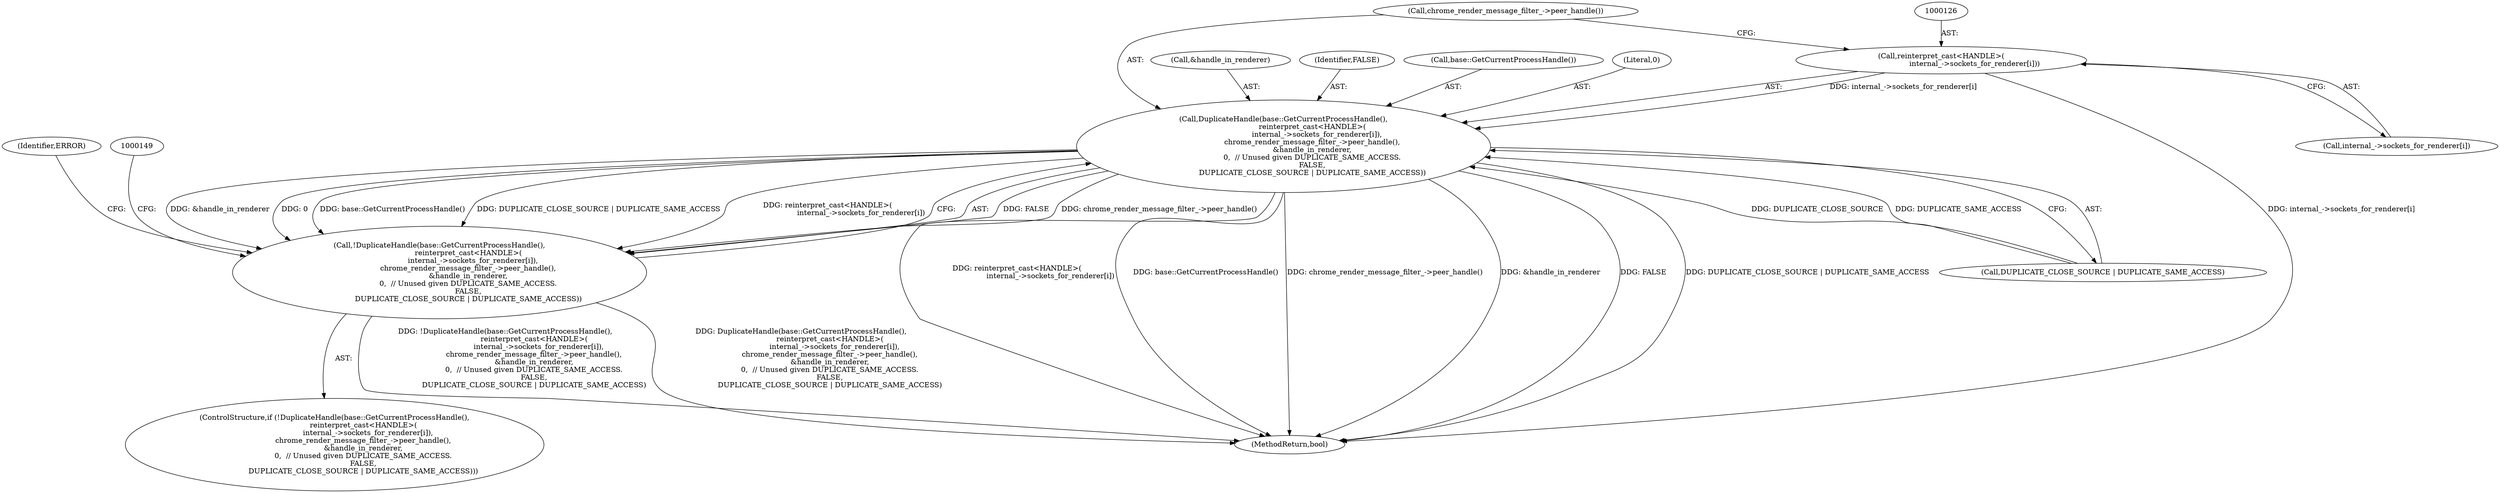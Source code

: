 digraph "0_Chrome_3b0d77670a0613f409110817455d2137576b485a_2@array" {
"1000125" [label="(Call,reinterpret_cast<HANDLE>(\n                             internal_->sockets_for_renderer[i]))"];
"1000123" [label="(Call,DuplicateHandle(base::GetCurrentProcessHandle(),\n                         reinterpret_cast<HANDLE>(\n                             internal_->sockets_for_renderer[i]),\n                         chrome_render_message_filter_->peer_handle(),\n                         &handle_in_renderer,\n                         0,  // Unused given DUPLICATE_SAME_ACCESS.\n                         FALSE,\n                         DUPLICATE_CLOSE_SOURCE | DUPLICATE_SAME_ACCESS))"];
"1000122" [label="(Call,!DuplicateHandle(base::GetCurrentProcessHandle(),\n                         reinterpret_cast<HANDLE>(\n                             internal_->sockets_for_renderer[i]),\n                         chrome_render_message_filter_->peer_handle(),\n                         &handle_in_renderer,\n                         0,  // Unused given DUPLICATE_SAME_ACCESS.\n                         FALSE,\n                         DUPLICATE_CLOSE_SOURCE | DUPLICATE_SAME_ACCESS))"];
"1000121" [label="(ControlStructure,if (!DuplicateHandle(base::GetCurrentProcessHandle(),\n                         reinterpret_cast<HANDLE>(\n                             internal_->sockets_for_renderer[i]),\n                         chrome_render_message_filter_->peer_handle(),\n                         &handle_in_renderer,\n                         0,  // Unused given DUPLICATE_SAME_ACCESS.\n                         FALSE,\n                         DUPLICATE_CLOSE_SOURCE | DUPLICATE_SAME_ACCESS)))"];
"1000182" [label="(MethodReturn,bool)"];
"1000122" [label="(Call,!DuplicateHandle(base::GetCurrentProcessHandle(),\n                         reinterpret_cast<HANDLE>(\n                             internal_->sockets_for_renderer[i]),\n                         chrome_render_message_filter_->peer_handle(),\n                         &handle_in_renderer,\n                         0,  // Unused given DUPLICATE_SAME_ACCESS.\n                         FALSE,\n                         DUPLICATE_CLOSE_SOURCE | DUPLICATE_SAME_ACCESS))"];
"1000133" [label="(Call,&handle_in_renderer)"];
"1000125" [label="(Call,reinterpret_cast<HANDLE>(\n                             internal_->sockets_for_renderer[i]))"];
"1000136" [label="(Identifier,FALSE)"];
"1000137" [label="(Call,DUPLICATE_CLOSE_SOURCE | DUPLICATE_SAME_ACCESS)"];
"1000123" [label="(Call,DuplicateHandle(base::GetCurrentProcessHandle(),\n                         reinterpret_cast<HANDLE>(\n                             internal_->sockets_for_renderer[i]),\n                         chrome_render_message_filter_->peer_handle(),\n                         &handle_in_renderer,\n                         0,  // Unused given DUPLICATE_SAME_ACCESS.\n                         FALSE,\n                         DUPLICATE_CLOSE_SOURCE | DUPLICATE_SAME_ACCESS))"];
"1000143" [label="(Identifier,ERROR)"];
"1000127" [label="(Call,internal_->sockets_for_renderer[i])"];
"1000124" [label="(Call,base::GetCurrentProcessHandle())"];
"1000132" [label="(Call,chrome_render_message_filter_->peer_handle())"];
"1000135" [label="(Literal,0)"];
"1000125" -> "1000123"  [label="AST: "];
"1000125" -> "1000127"  [label="CFG: "];
"1000126" -> "1000125"  [label="AST: "];
"1000127" -> "1000125"  [label="AST: "];
"1000132" -> "1000125"  [label="CFG: "];
"1000125" -> "1000182"  [label="DDG: internal_->sockets_for_renderer[i]"];
"1000125" -> "1000123"  [label="DDG: internal_->sockets_for_renderer[i]"];
"1000123" -> "1000122"  [label="AST: "];
"1000123" -> "1000137"  [label="CFG: "];
"1000124" -> "1000123"  [label="AST: "];
"1000132" -> "1000123"  [label="AST: "];
"1000133" -> "1000123"  [label="AST: "];
"1000135" -> "1000123"  [label="AST: "];
"1000136" -> "1000123"  [label="AST: "];
"1000137" -> "1000123"  [label="AST: "];
"1000122" -> "1000123"  [label="CFG: "];
"1000123" -> "1000182"  [label="DDG: reinterpret_cast<HANDLE>(\n                             internal_->sockets_for_renderer[i])"];
"1000123" -> "1000182"  [label="DDG: base::GetCurrentProcessHandle()"];
"1000123" -> "1000182"  [label="DDG: chrome_render_message_filter_->peer_handle()"];
"1000123" -> "1000182"  [label="DDG: &handle_in_renderer"];
"1000123" -> "1000182"  [label="DDG: FALSE"];
"1000123" -> "1000182"  [label="DDG: DUPLICATE_CLOSE_SOURCE | DUPLICATE_SAME_ACCESS"];
"1000123" -> "1000122"  [label="DDG: FALSE"];
"1000123" -> "1000122"  [label="DDG: chrome_render_message_filter_->peer_handle()"];
"1000123" -> "1000122"  [label="DDG: &handle_in_renderer"];
"1000123" -> "1000122"  [label="DDG: 0"];
"1000123" -> "1000122"  [label="DDG: base::GetCurrentProcessHandle()"];
"1000123" -> "1000122"  [label="DDG: DUPLICATE_CLOSE_SOURCE | DUPLICATE_SAME_ACCESS"];
"1000123" -> "1000122"  [label="DDG: reinterpret_cast<HANDLE>(\n                             internal_->sockets_for_renderer[i])"];
"1000137" -> "1000123"  [label="DDG: DUPLICATE_CLOSE_SOURCE"];
"1000137" -> "1000123"  [label="DDG: DUPLICATE_SAME_ACCESS"];
"1000122" -> "1000121"  [label="AST: "];
"1000143" -> "1000122"  [label="CFG: "];
"1000149" -> "1000122"  [label="CFG: "];
"1000122" -> "1000182"  [label="DDG: DuplicateHandle(base::GetCurrentProcessHandle(),\n                         reinterpret_cast<HANDLE>(\n                             internal_->sockets_for_renderer[i]),\n                         chrome_render_message_filter_->peer_handle(),\n                         &handle_in_renderer,\n                         0,  // Unused given DUPLICATE_SAME_ACCESS.\n                         FALSE,\n                         DUPLICATE_CLOSE_SOURCE | DUPLICATE_SAME_ACCESS)"];
"1000122" -> "1000182"  [label="DDG: !DuplicateHandle(base::GetCurrentProcessHandle(),\n                         reinterpret_cast<HANDLE>(\n                             internal_->sockets_for_renderer[i]),\n                         chrome_render_message_filter_->peer_handle(),\n                         &handle_in_renderer,\n                         0,  // Unused given DUPLICATE_SAME_ACCESS.\n                         FALSE,\n                         DUPLICATE_CLOSE_SOURCE | DUPLICATE_SAME_ACCESS)"];
}
